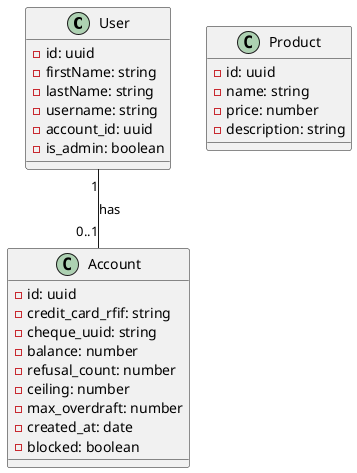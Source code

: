 @startuml Class
class User {
    - id: uuid
    - firstName: string
    - lastName: string
    - username: string
    - account_id: uuid
    - is_admin: boolean
}

class Account {
    - id: uuid
    - credit_card_rfif: string
    - cheque_uuid: string
    - balance: number
    - refusal_count: number
    - ceiling: number
    - max_overdraft: number
    - created_at: date
    - blocked: boolean
}

class Product {
    - id: uuid
    - name: string
    - price: number
    - description: string
}

User "1" -- "0..1" Account : has

@enduml
